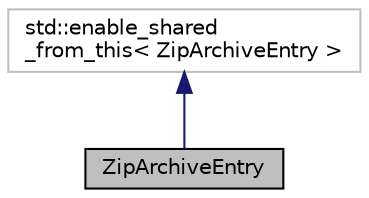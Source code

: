 digraph "ZipArchiveEntry"
{
 // LATEX_PDF_SIZE
  edge [fontname="Helvetica",fontsize="10",labelfontname="Helvetica",labelfontsize="10"];
  node [fontname="Helvetica",fontsize="10",shape=record];
  Node1 [label="ZipArchiveEntry",height=0.2,width=0.4,color="black", fillcolor="grey75", style="filled", fontcolor="black",tooltip="Represents a compressed file within a zip archive."];
  Node2 -> Node1 [dir="back",color="midnightblue",fontsize="10",style="solid",fontname="Helvetica"];
  Node2 [label="std::enable_shared\l_from_this\< ZipArchiveEntry \>",height=0.2,width=0.4,color="grey75", fillcolor="white", style="filled",tooltip=" "];
}
